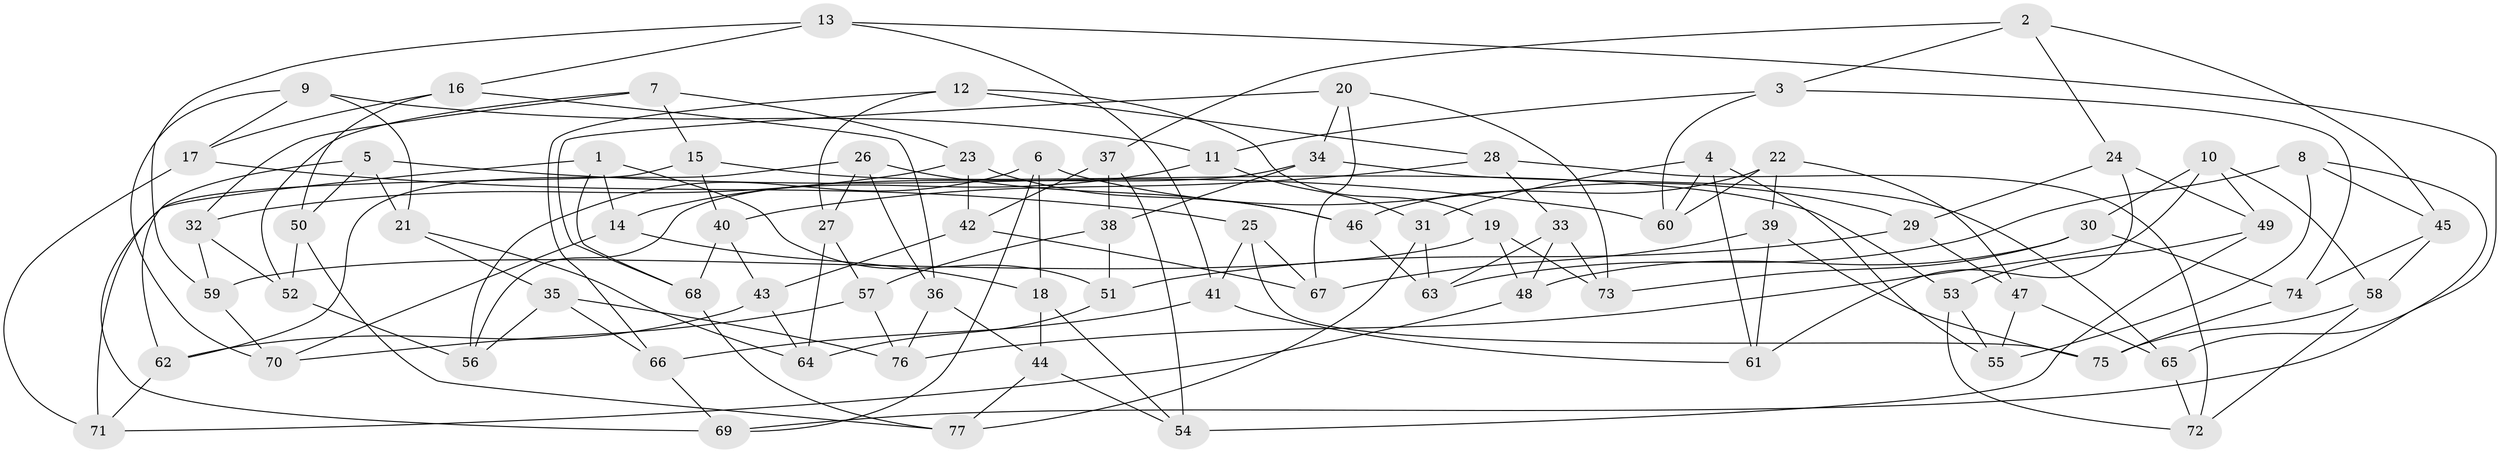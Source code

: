 // Generated by graph-tools (version 1.1) at 2025/26/03/09/25 03:26:57]
// undirected, 77 vertices, 154 edges
graph export_dot {
graph [start="1"]
  node [color=gray90,style=filled];
  1;
  2;
  3;
  4;
  5;
  6;
  7;
  8;
  9;
  10;
  11;
  12;
  13;
  14;
  15;
  16;
  17;
  18;
  19;
  20;
  21;
  22;
  23;
  24;
  25;
  26;
  27;
  28;
  29;
  30;
  31;
  32;
  33;
  34;
  35;
  36;
  37;
  38;
  39;
  40;
  41;
  42;
  43;
  44;
  45;
  46;
  47;
  48;
  49;
  50;
  51;
  52;
  53;
  54;
  55;
  56;
  57;
  58;
  59;
  60;
  61;
  62;
  63;
  64;
  65;
  66;
  67;
  68;
  69;
  70;
  71;
  72;
  73;
  74;
  75;
  76;
  77;
  1 -- 51;
  1 -- 14;
  1 -- 69;
  1 -- 68;
  2 -- 45;
  2 -- 3;
  2 -- 37;
  2 -- 24;
  3 -- 11;
  3 -- 74;
  3 -- 60;
  4 -- 55;
  4 -- 61;
  4 -- 60;
  4 -- 31;
  5 -- 21;
  5 -- 50;
  5 -- 62;
  5 -- 60;
  6 -- 69;
  6 -- 56;
  6 -- 29;
  6 -- 18;
  7 -- 32;
  7 -- 52;
  7 -- 23;
  7 -- 15;
  8 -- 63;
  8 -- 45;
  8 -- 55;
  8 -- 69;
  9 -- 21;
  9 -- 70;
  9 -- 17;
  9 -- 11;
  10 -- 49;
  10 -- 58;
  10 -- 76;
  10 -- 30;
  11 -- 14;
  11 -- 31;
  12 -- 27;
  12 -- 28;
  12 -- 66;
  12 -- 19;
  13 -- 16;
  13 -- 65;
  13 -- 59;
  13 -- 41;
  14 -- 18;
  14 -- 70;
  15 -- 71;
  15 -- 53;
  15 -- 40;
  16 -- 17;
  16 -- 36;
  16 -- 50;
  17 -- 25;
  17 -- 71;
  18 -- 44;
  18 -- 54;
  19 -- 48;
  19 -- 59;
  19 -- 73;
  20 -- 34;
  20 -- 68;
  20 -- 67;
  20 -- 73;
  21 -- 64;
  21 -- 35;
  22 -- 47;
  22 -- 46;
  22 -- 39;
  22 -- 60;
  23 -- 32;
  23 -- 46;
  23 -- 42;
  24 -- 61;
  24 -- 49;
  24 -- 29;
  25 -- 41;
  25 -- 67;
  25 -- 75;
  26 -- 62;
  26 -- 27;
  26 -- 46;
  26 -- 36;
  27 -- 64;
  27 -- 57;
  28 -- 33;
  28 -- 72;
  28 -- 40;
  29 -- 51;
  29 -- 47;
  30 -- 73;
  30 -- 48;
  30 -- 74;
  31 -- 77;
  31 -- 63;
  32 -- 52;
  32 -- 59;
  33 -- 63;
  33 -- 73;
  33 -- 48;
  34 -- 38;
  34 -- 56;
  34 -- 65;
  35 -- 56;
  35 -- 66;
  35 -- 76;
  36 -- 44;
  36 -- 76;
  37 -- 38;
  37 -- 42;
  37 -- 54;
  38 -- 57;
  38 -- 51;
  39 -- 61;
  39 -- 67;
  39 -- 75;
  40 -- 43;
  40 -- 68;
  41 -- 66;
  41 -- 61;
  42 -- 43;
  42 -- 67;
  43 -- 62;
  43 -- 64;
  44 -- 77;
  44 -- 54;
  45 -- 74;
  45 -- 58;
  46 -- 63;
  47 -- 55;
  47 -- 65;
  48 -- 71;
  49 -- 53;
  49 -- 54;
  50 -- 52;
  50 -- 77;
  51 -- 64;
  52 -- 56;
  53 -- 72;
  53 -- 55;
  57 -- 70;
  57 -- 76;
  58 -- 75;
  58 -- 72;
  59 -- 70;
  62 -- 71;
  65 -- 72;
  66 -- 69;
  68 -- 77;
  74 -- 75;
}
